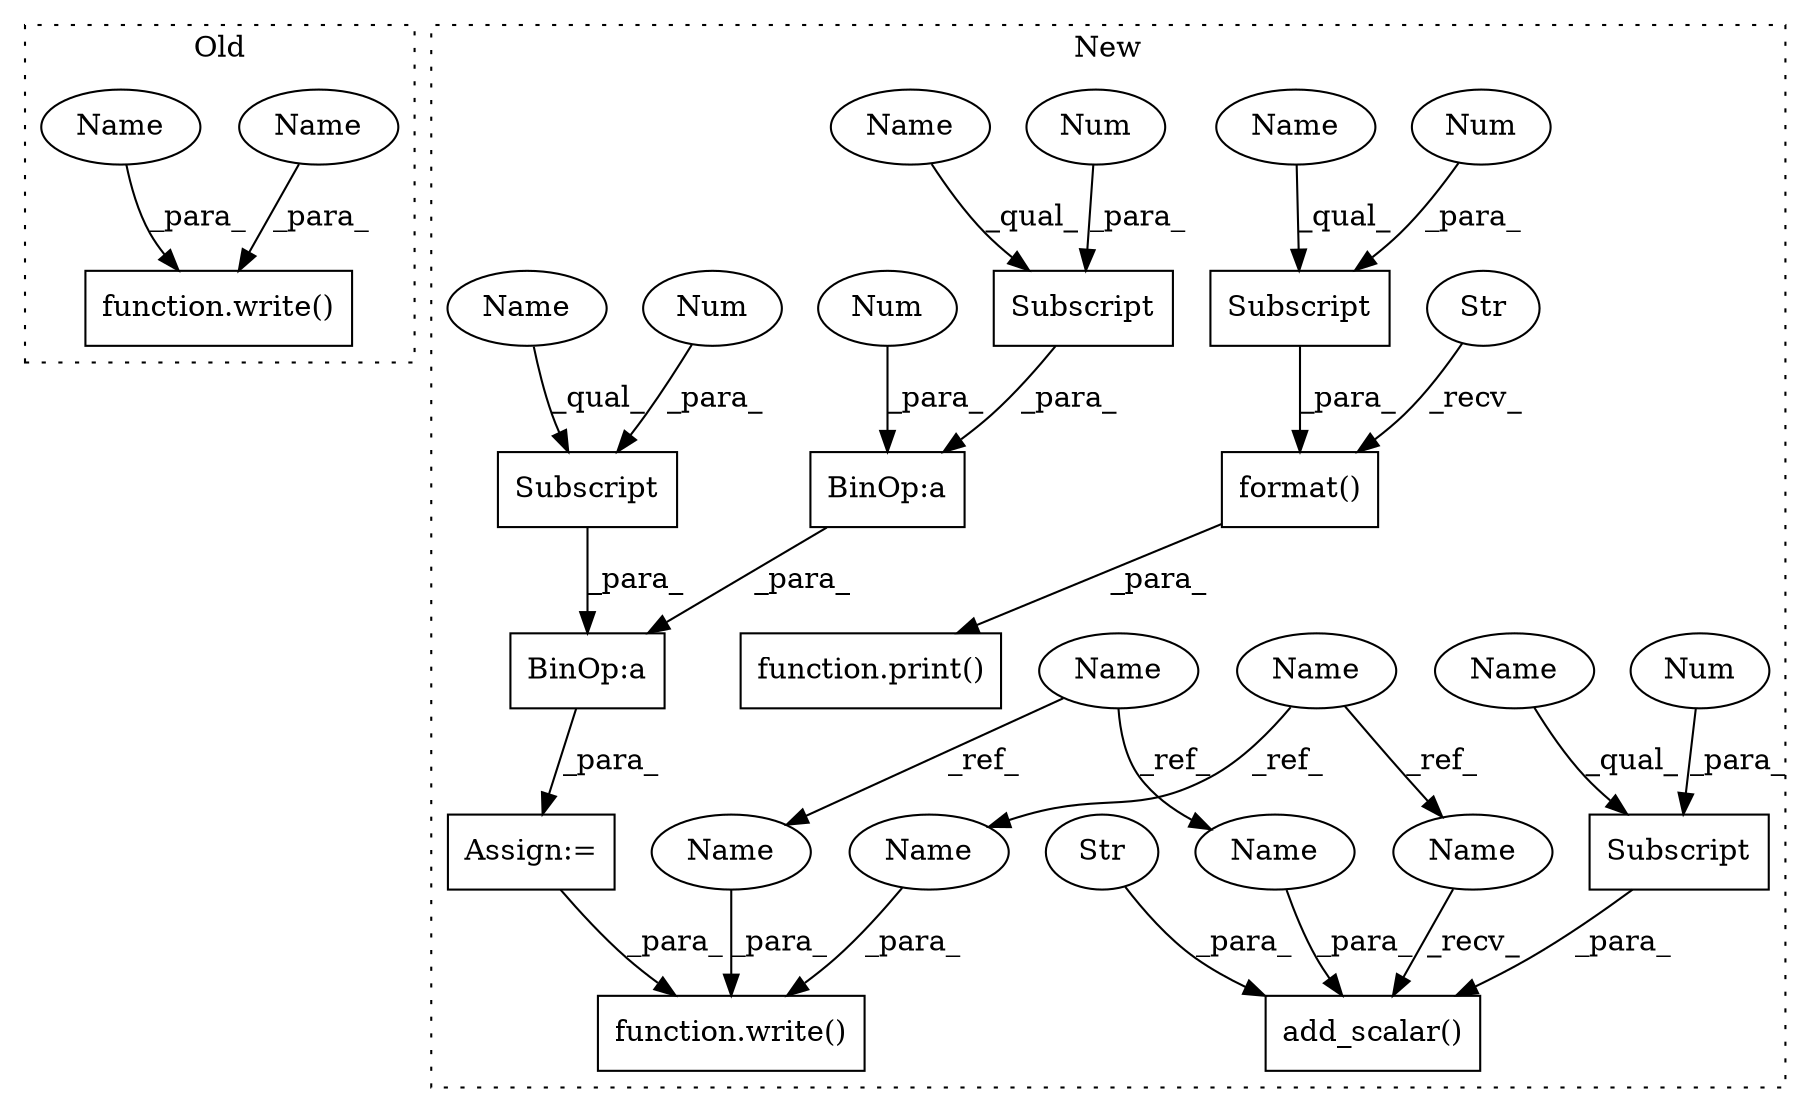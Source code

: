 digraph G {
subgraph cluster0 {
1 [label="function.write()" a="75" s="7484,7654" l="6,1" shape="box"];
28 [label="Name" a="87" s="7490" l="6" shape="ellipse"];
29 [label="Name" a="87" s="7644" l="10" shape="ellipse"];
label = "Old";
style="dotted";
}
subgraph cluster1 {
2 [label="add_scalar()" a="75" s="9124,9193" l="18,1" shape="box"];
3 [label="Str" a="66" s="9142" l="27" shape="ellipse"];
4 [label="Subscript" a="63" s="9171,0" l="10,0" shape="box"];
5 [label="Subscript" a="63" s="8941,0" l="10,0" shape="box"];
6 [label="Name" a="87" s="5114" l="6" shape="ellipse"];
7 [label="function.write()" a="75" s="7727,7953" l="6,1" shape="box"];
8 [label="Name" a="87" s="5313" l="10" shape="ellipse"];
9 [label="BinOp:a" a="82" s="7017" l="3" shape="box"];
10 [label="BinOp:a" a="82" s="7036" l="3" shape="box"];
11 [label="Subscript" a="63" s="7021,0" l="15,0" shape="box"];
12 [label="Subscript" a="63" s="7002,0" l="15,0" shape="box"];
13 [label="format()" a="75" s="8897,8951" l="44,1" shape="box"];
14 [label="function.print()" a="75" s="8891,8952" l="6,1" shape="box"];
15 [label="Num" a="76" s="7034" l="1" shape="ellipse"];
16 [label="Num" a="76" s="9179" l="1" shape="ellipse"];
17 [label="Num" a="76" s="7015" l="1" shape="ellipse"];
18 [label="Num" a="76" s="8949" l="1" shape="ellipse"];
19 [label="Num" a="76" s="7039" l="4" shape="ellipse"];
20 [label="Assign:=" a="68" s="6999" l="3" shape="box"];
21 [label="Str" a="66" s="8897" l="36" shape="ellipse"];
22 [label="Name" a="87" s="7733" l="6" shape="ellipse"];
23 [label="Name" a="87" s="9124" l="6" shape="ellipse"];
24 [label="Name" a="87" s="9183" l="10" shape="ellipse"];
25 [label="Name" a="87" s="7943" l="10" shape="ellipse"];
26 [label="Name" a="87" s="9171" l="7" shape="ellipse"];
27 [label="Name" a="87" s="8941" l="7" shape="ellipse"];
30 [label="Name" a="87" s="7002" l="12" shape="ellipse"];
31 [label="Name" a="87" s="7021" l="12" shape="ellipse"];
label = "New";
style="dotted";
}
3 -> 2 [label="_para_"];
4 -> 2 [label="_para_"];
5 -> 13 [label="_para_"];
6 -> 22 [label="_ref_"];
6 -> 23 [label="_ref_"];
8 -> 24 [label="_ref_"];
8 -> 25 [label="_ref_"];
9 -> 20 [label="_para_"];
10 -> 9 [label="_para_"];
11 -> 10 [label="_para_"];
12 -> 9 [label="_para_"];
13 -> 14 [label="_para_"];
15 -> 11 [label="_para_"];
16 -> 4 [label="_para_"];
17 -> 12 [label="_para_"];
18 -> 5 [label="_para_"];
19 -> 10 [label="_para_"];
20 -> 7 [label="_para_"];
21 -> 13 [label="_recv_"];
22 -> 7 [label="_para_"];
23 -> 2 [label="_recv_"];
24 -> 2 [label="_para_"];
25 -> 7 [label="_para_"];
26 -> 4 [label="_qual_"];
27 -> 5 [label="_qual_"];
28 -> 1 [label="_para_"];
29 -> 1 [label="_para_"];
30 -> 12 [label="_qual_"];
31 -> 11 [label="_qual_"];
}